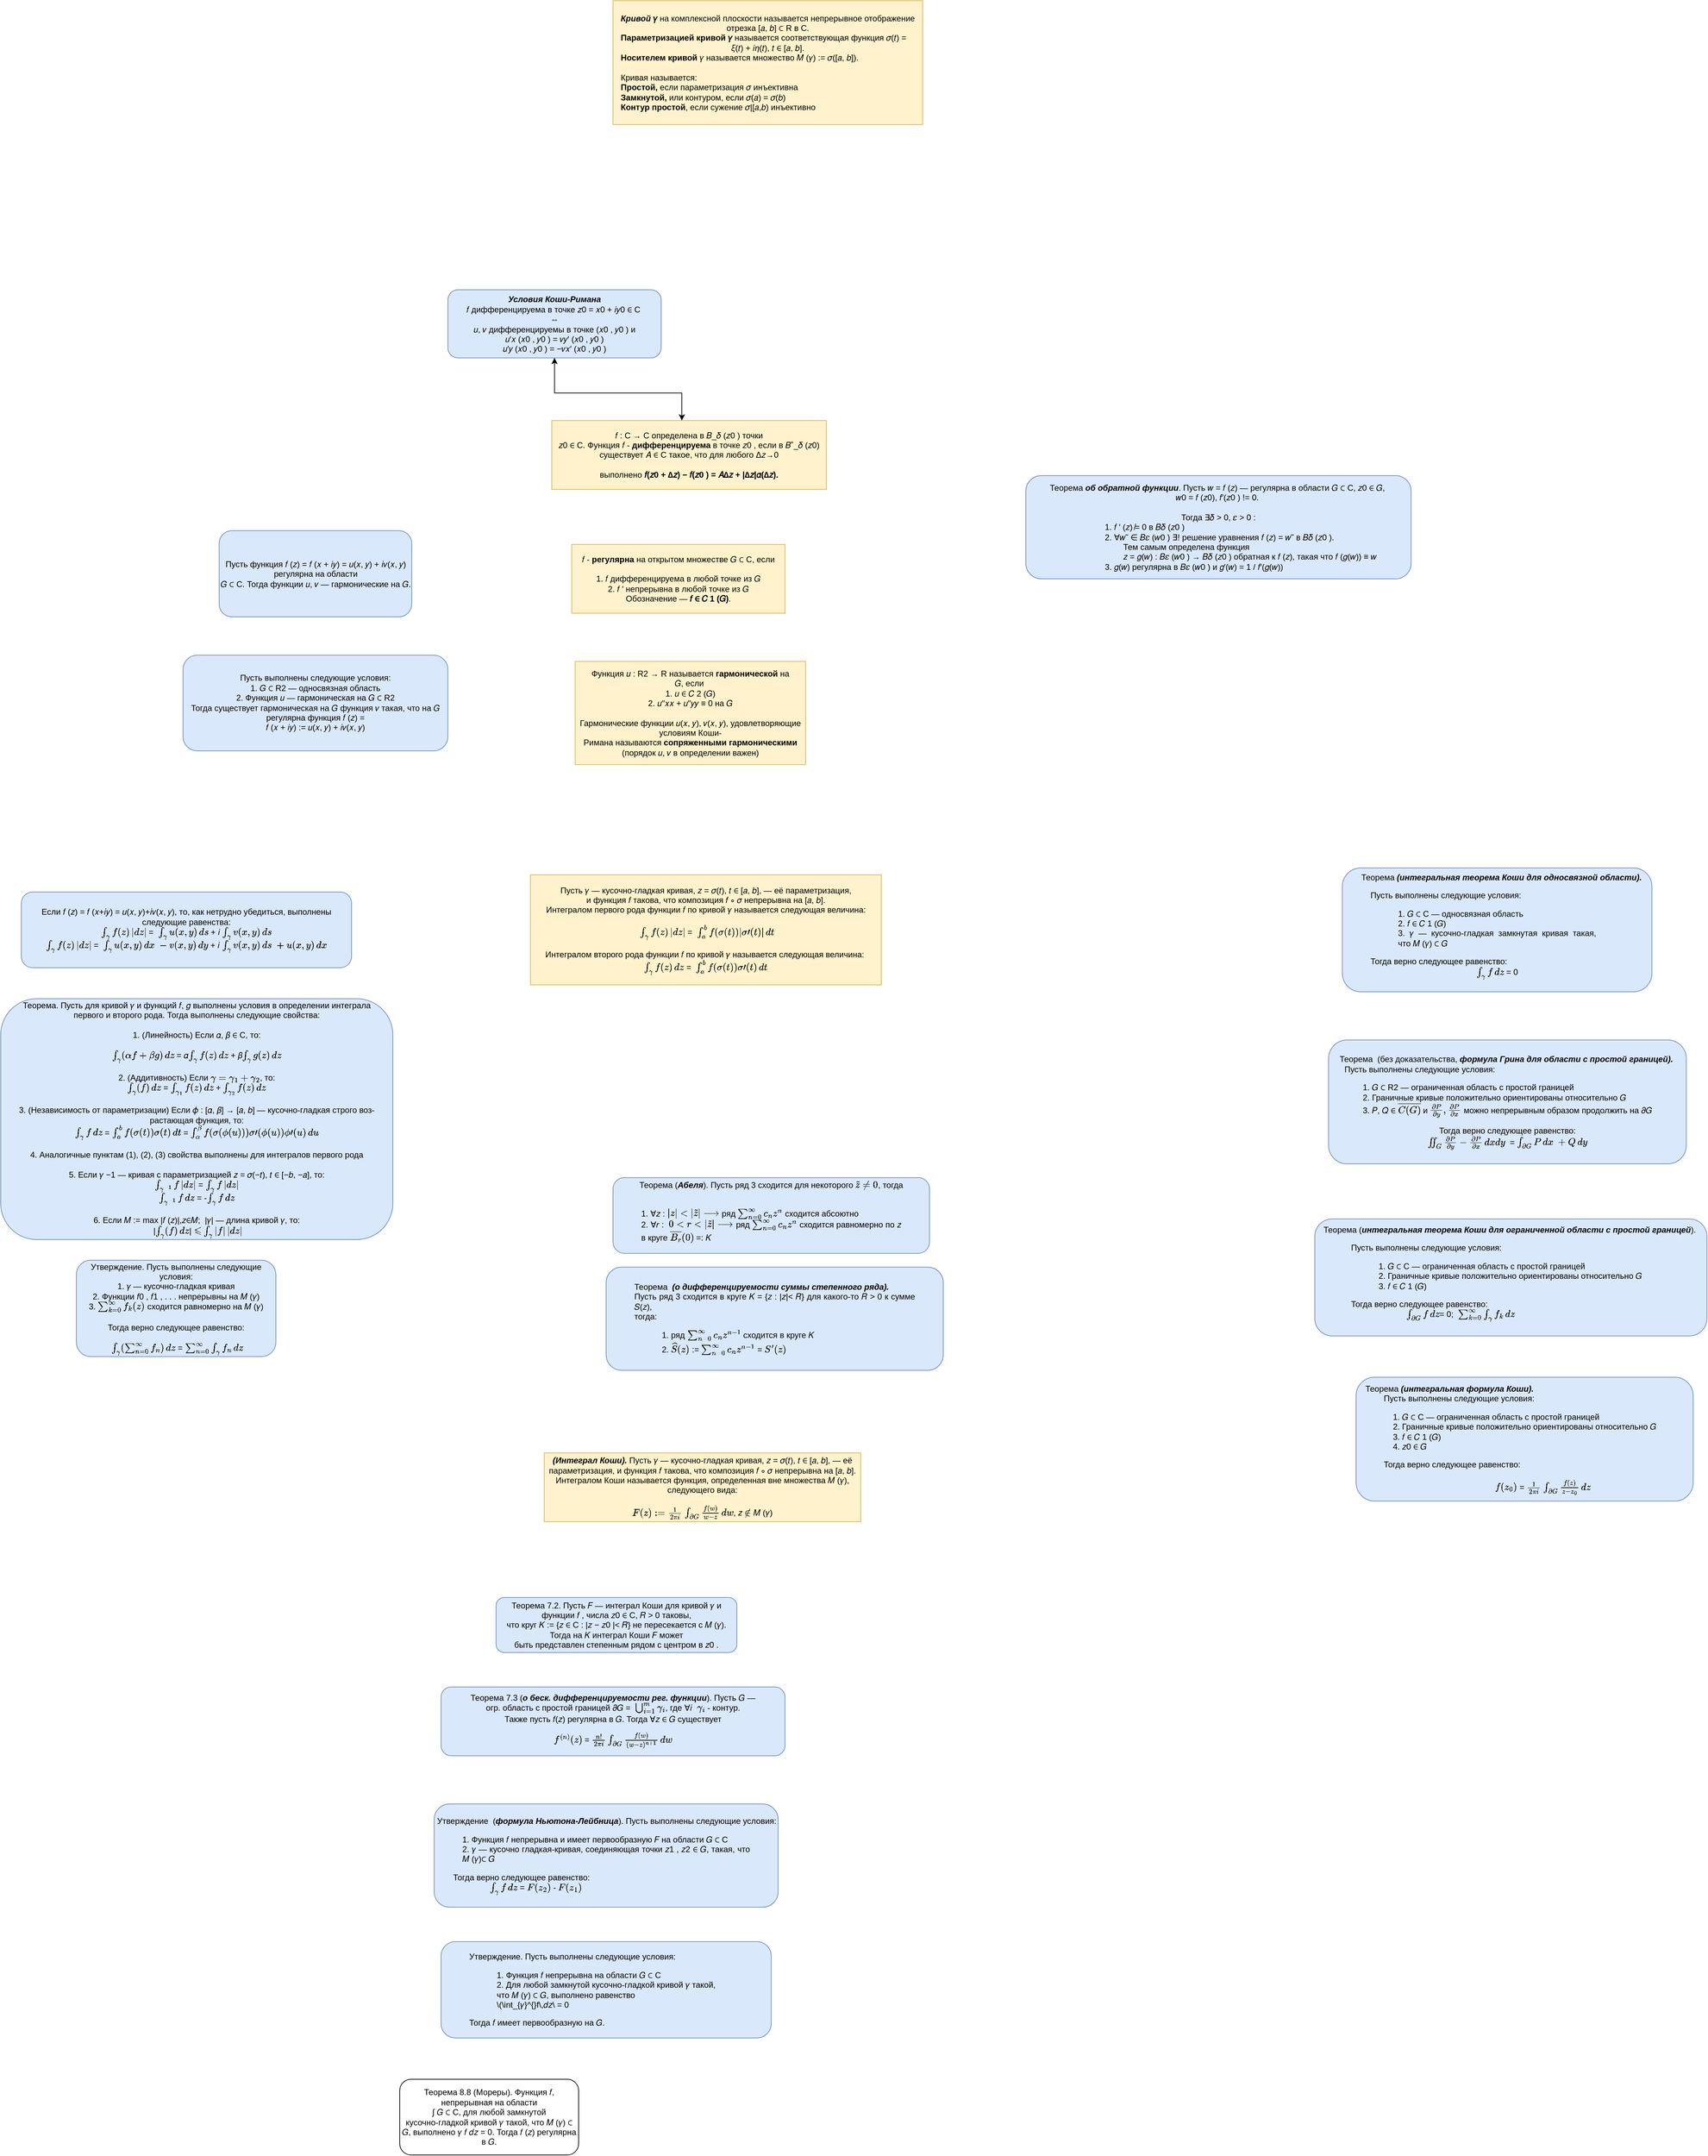 <mxfile version="22.1.18" type="device">
  <diagram name="Page-1" id="GwrviDIOhBFQteOkZUC9">
    <mxGraphModel dx="5615" dy="3985" grid="1" gridSize="10" guides="0" tooltips="1" connect="1" arrows="1" fold="1" page="0" pageScale="1" pageWidth="850" pageHeight="1100" math="1" shadow="0">
      <root>
        <mxCell id="0" />
        <mxCell id="1" parent="0" />
        <mxCell id="6nB1oudf6yaDWqm7sy5U-1" value="𝑓 : C → C определена в 𝐵_𝛿 (𝑧0 ) точки&lt;div&gt;𝑧0 ∈ C. Функция 𝑓 - &lt;b&gt;дифференцируема&lt;/b&gt; в точке 𝑧0 , если в 𝐵˚_𝛿 (𝑧0) существует 𝐴 ∈ C такое, что для любого Δ𝑧→0&lt;/div&gt;&lt;div&gt;&lt;br&gt;&lt;/div&gt;&lt;div&gt;выполнено &lt;b&gt;𝑓(𝑧0 + ∆𝑧) − 𝑓(𝑧0 ) = 𝐴∆𝑧 + |∆𝑧|𝛼(∆𝑧).&lt;/b&gt;&lt;br&gt;&lt;/div&gt;" style="rounded=0;whiteSpace=wrap;html=1;fillColor=#fff2cc;strokeColor=#d6b656;" parent="1" vertex="1">
          <mxGeometry x="-349" y="-150" width="399" height="100" as="geometry" />
        </mxCell>
        <mxCell id="6nB1oudf6yaDWqm7sy5U-4" value="&lt;div&gt;&lt;b&gt;&lt;i&gt;Условия Коши-Римана&lt;/i&gt;&lt;/b&gt;&lt;br&gt;&lt;/div&gt;&lt;div&gt;𝑓 дифференцируема в точке 𝑧0 = 𝑥0 + 𝑖𝑦0 ∈ C&amp;nbsp;&lt;/div&gt;&lt;div&gt;⇔&lt;br&gt;&lt;/div&gt;&lt;div&gt;𝑢, 𝑣 дифференцируемы в точке (𝑥0 , 𝑦0 ) и&lt;/div&gt;𝑢′𝑥 (𝑥0 , 𝑦0 ) = 𝑣𝑦′ (𝑥0 , 𝑦0 )&lt;br&gt;𝑢′𝑦 (𝑥0 , 𝑦0 ) = −𝑣𝑥′ (𝑥0 , 𝑦0 )" style="rounded=1;whiteSpace=wrap;html=1;fillColor=#dae8fc;strokeColor=#6c8ebf;" parent="1" vertex="1">
          <mxGeometry x="-500" y="-340" width="310" height="99" as="geometry" />
        </mxCell>
        <mxCell id="6nB1oudf6yaDWqm7sy5U-5" value="" style="endArrow=classic;startArrow=classic;html=1;rounded=0;exitX=0.5;exitY=1;exitDx=0;exitDy=0;" parent="1" source="6nB1oudf6yaDWqm7sy5U-4" edge="1">
          <mxGeometry width="100" height="100" relative="1" as="geometry">
            <mxPoint x="-370" y="-120" as="sourcePoint" />
            <mxPoint x="-160" y="-150" as="targetPoint" />
            <Array as="points">
              <mxPoint x="-345" y="-190" />
              <mxPoint x="-160" y="-190" />
            </Array>
          </mxGeometry>
        </mxCell>
        <mxCell id="6nB1oudf6yaDWqm7sy5U-6" value="&lt;div&gt;𝑓 - &lt;b&gt;регулярна&lt;/b&gt; на открытом множестве 𝐺 ⊂ C, если&lt;/div&gt;&lt;br&gt;1. 𝑓 дифференцируема в любой точке из 𝐺&lt;br&gt;2. 𝑓 ′ непрерывна в любой точке из 𝐺&lt;br&gt;Обозначение — &lt;b&gt;𝑓 ∈ 𝐶 1 (𝐺)&lt;/b&gt;." style="rounded=0;whiteSpace=wrap;html=1;fillColor=#fff2cc;strokeColor=#d6b656;align=center;" parent="1" vertex="1">
          <mxGeometry x="-320" y="30" width="310" height="100" as="geometry" />
        </mxCell>
        <mxCell id="6nB1oudf6yaDWqm7sy5U-7" value="Функция 𝑢 : R2 → R называется &lt;b&gt;гармонической&lt;/b&gt; на&lt;br&gt;&lt;div&gt;𝐺, если&amp;nbsp;&lt;/div&gt;&lt;div&gt;1. 𝑢 ∈ 𝐶 2 (𝐺)&lt;/div&gt;&lt;div&gt;2. 𝑢′′𝑥𝑥 + 𝑢′′𝑦𝑦 ≡ 0 на 𝐺&lt;/div&gt;&lt;div&gt;&lt;br&gt;&lt;/div&gt;&lt;div&gt;Гармонические функции 𝑢(𝑥, 𝑦), 𝑣(𝑥, 𝑦), удовлетворяющие условиям Коши-&lt;br&gt;Римана называются &lt;b&gt;сопряженными гармоническими&lt;/b&gt; (порядок 𝑢, 𝑣 в определении важен)&lt;br&gt;&lt;/div&gt;" style="rounded=0;whiteSpace=wrap;html=1;fillColor=#fff2cc;strokeColor=#d6b656;" parent="1" vertex="1">
          <mxGeometry x="-315" y="200" width="335" height="150" as="geometry" />
        </mxCell>
        <mxCell id="6nB1oudf6yaDWqm7sy5U-18" value="" style="group" parent="1" vertex="1" connectable="0">
          <mxGeometry x="-885" y="10" width="385" height="320" as="geometry" />
        </mxCell>
        <mxCell id="6nB1oudf6yaDWqm7sy5U-8" value="Пусть функция 𝑓 (𝑧) = 𝑓 (𝑥 + 𝑖𝑦) = 𝑢(𝑥, 𝑦) + 𝑖𝑣(𝑥, 𝑦) регулярна на области&lt;br&gt;𝐺 ⊂ C. Тогда функции 𝑢, 𝑣 — гармонические на 𝐺." style="rounded=1;whiteSpace=wrap;html=1;fillColor=#dae8fc;strokeColor=#6c8ebf;" parent="6nB1oudf6yaDWqm7sy5U-18" vertex="1">
          <mxGeometry x="52.5" width="280" height="125.217" as="geometry" />
        </mxCell>
        <mxCell id="6nB1oudf6yaDWqm7sy5U-14" value="Пусть выполнены следующие условия:&lt;br&gt;1. 𝐺 ⊂ R2 — односвязная область&lt;br&gt;2. Функция 𝑢 — гармоническая на 𝐺 ⊂ R2&lt;br&gt;Тогда существует гармоническая на 𝐺 функция 𝑣 такая, что на 𝐺 регулярна функция 𝑓 (𝑧) =&lt;br&gt;𝑓 (𝑥 + 𝑖𝑦) := 𝑢(𝑥, 𝑦) + 𝑖𝑣(𝑥, 𝑦)" style="rounded=1;whiteSpace=wrap;html=1;fillColor=#dae8fc;strokeColor=#6c8ebf;" parent="6nB1oudf6yaDWqm7sy5U-18" vertex="1">
          <mxGeometry y="180.87" width="385" height="139.13" as="geometry" />
        </mxCell>
        <mxCell id="6nB1oudf6yaDWqm7sy5U-20" value="&lt;div&gt;Теорема&lt;i&gt;&lt;b&gt; об обратной функции&lt;/b&gt;&lt;/i&gt;. Пусть 𝑤 = 𝑓 (𝑧) — регулярна в области 𝐺 ⊂ C, 𝑧0 ∈ 𝐺,&amp;nbsp;&lt;/div&gt;&lt;div&gt;𝑤0 = 𝑓 (𝑧0), 𝑓′(𝑧0 ) != 0.&amp;nbsp;&lt;/div&gt;&lt;div&gt;&lt;br&gt;&lt;/div&gt;&lt;div&gt;Тогда ∃𝛿 &amp;gt; 0, 𝜀 &amp;gt; 0 :&lt;/div&gt;&lt;div align=&quot;left&quot;&gt;&lt;span style=&quot;white-space: pre;&quot;&gt;&#x9;&lt;/span&gt;&lt;span style=&quot;white-space: pre;&quot;&gt;&#x9;&lt;/span&gt;&lt;span style=&quot;white-space: pre;&quot;&gt;&#x9;&lt;/span&gt;1. 𝑓 ′ (𝑧) ̸= 0 в 𝐵𝛿 (𝑧0 )&lt;br&gt;&lt;/div&gt;&lt;div align=&quot;left&quot;&gt;&lt;span style=&quot;white-space: pre;&quot;&gt;&#x9;&lt;/span&gt;&lt;span style=&quot;white-space: pre;&quot;&gt;&#x9;&lt;/span&gt;&lt;span style=&quot;white-space: pre;&quot;&gt;&#x9;&lt;/span&gt;2. ∀𝑤˜ ∈ 𝐵𝜀 (𝑤0 ) ∃! решение уравнения 𝑓 (𝑧) = 𝑤˜ в 𝐵𝛿 (𝑧0 ).&amp;nbsp;&lt;/div&gt;&lt;div align=&quot;left&quot;&gt;&lt;span style=&quot;white-space: pre;&quot;&gt;&#x9;&lt;/span&gt;&lt;span style=&quot;white-space: pre;&quot;&gt;&#x9;&lt;/span&gt;&lt;span style=&quot;white-space: pre;&quot;&gt;&#x9;&lt;/span&gt;&lt;span style=&quot;white-space: pre;&quot;&gt;&#x9;&lt;/span&gt;Тем самым определена функция&lt;/div&gt;&lt;div align=&quot;left&quot;&gt;&lt;span style=&quot;white-space: pre;&quot;&gt;&#x9;&lt;/span&gt;&lt;span style=&quot;white-space: pre;&quot;&gt;&#x9;&lt;/span&gt;&lt;span style=&quot;white-space: pre;&quot;&gt;&#x9;&lt;/span&gt;&lt;span style=&quot;white-space: pre;&quot;&gt;&#x9;&lt;/span&gt;𝑧 = 𝑔(𝑤) : 𝐵𝜀 (𝑤0 ) → 𝐵𝛿 (𝑧0 ) обратная к 𝑓 (𝑧), такая что 𝑓 (𝑔(𝑤)) ≡ 𝑤&lt;br&gt;&lt;span style=&quot;white-space: pre;&quot;&gt;&#x9;&lt;/span&gt;&lt;span style=&quot;white-space: pre;&quot;&gt;&#x9;&lt;/span&gt;&lt;span style=&quot;white-space: pre;&quot;&gt;&#x9;&lt;/span&gt;3. 𝑔(𝑤) регулярна в 𝐵𝜀 (𝑤0 ) и 𝑔′(𝑤) = 1 / 𝑓′(𝑔(𝑤))&lt;/div&gt;" style="rounded=1;whiteSpace=wrap;html=1;fillColor=#dae8fc;strokeColor=#6c8ebf;" parent="1" vertex="1">
          <mxGeometry x="340" y="-70" width="560" height="150" as="geometry" />
        </mxCell>
        <mxCell id="6nB1oudf6yaDWqm7sy5U-22" value="&lt;i&gt;&lt;b&gt;Кривой&lt;/b&gt;&lt;/i&gt;&lt;b&gt; 𝛾&lt;/b&gt; на комплексной плоскости называется непрерывное отображение&lt;br&gt;&lt;div&gt;отрезка [𝑎, 𝑏] ⊂ R в C.&lt;/div&gt;&lt;div align=&quot;left&quot;&gt;&lt;b&gt;Параметризацией кривой&lt;/b&gt;&lt;b&gt; 𝛾&lt;/b&gt; называется соответствующая функция 𝜎(𝑡) =&lt;/div&gt;𝜉(𝑡) + 𝑖𝜂(𝑡), 𝑡 ∈ [𝑎, 𝑏].&lt;br&gt;&lt;div align=&quot;left&quot;&gt;&lt;b&gt;Носителем кривой&lt;/b&gt; 𝛾 называется множество 𝑀 (𝛾) := 𝜎([𝑎, 𝑏]).&lt;/div&gt;&lt;div align=&quot;left&quot;&gt;&lt;br&gt;&lt;/div&gt;&lt;div align=&quot;left&quot;&gt;Кривая называется:&lt;/div&gt;&lt;div align=&quot;left&quot;&gt;&lt;b&gt;Простой,&lt;/b&gt; если параметризация 𝜎 инъективна&lt;br&gt;&lt;b&gt;Замкнутой,&lt;/b&gt; или контуром, если 𝜎(𝑎) = 𝜎(𝑏)&lt;br&gt;&lt;b&gt;Контур простой&lt;/b&gt;, если сужение 𝜎|[𝑎,𝑏) инъективно&lt;br&gt;&lt;/div&gt;" style="rounded=0;whiteSpace=wrap;html=1;fillColor=#fff2cc;strokeColor=#d6b656;" parent="1" vertex="1">
          <mxGeometry x="-260" y="-760" width="450" height="180" as="geometry" />
        </mxCell>
        <mxCell id="u71bNxXUsY2nvEHPYwLb-1" value="Пусть 𝛾 — кусочно-гладкая кривая, 𝑧 = 𝜎(𝑡), 𝑡 ∈ [𝑎, 𝑏], — её параметризация,&lt;br&gt;и функция 𝑓 такова, что композиция 𝑓 ∘ 𝜎 непрерывна на [𝑎, 𝑏].&lt;br&gt;Интегралом первого рода функции 𝑓 по кривой 𝛾 называется следующая величина:&lt;br&gt;&lt;div&gt;&lt;br&gt;&lt;/div&gt;&lt;div&gt;&amp;nbsp;\(\int_{𝛾}^{}𝑓 (𝑧)\,|𝑑𝑧|\) =&amp;nbsp; \(\int_{a}^{b} 𝑓(𝜎(𝑡)) |𝜎 ′ (𝑡)| \,𝑑𝑡\)&lt;br&gt;&lt;br&gt;Интегралом второго рода функции 𝑓 по кривой 𝛾 называется следующая величина:&amp;nbsp;&lt;/div&gt;&lt;div&gt;\(\int_{𝛾}^{}𝑓 (𝑧)\,𝑑𝑧\) =&amp;nbsp; \(\int_{a}^{b} 𝑓(𝜎(𝑡)) 𝜎 ′ (𝑡) \,𝑑𝑡\)&lt;/div&gt;" style="rounded=0;whiteSpace=wrap;html=1;fillColor=#fff2cc;strokeColor=#d6b656;" parent="1" vertex="1">
          <mxGeometry x="-380" y="510" width="510" height="160" as="geometry" />
        </mxCell>
        <mxCell id="u71bNxXUsY2nvEHPYwLb-5" value="Если 𝑓 (𝑧) = 𝑓 (𝑥+𝑖𝑦) = 𝑢(𝑥, 𝑦)+𝑖𝑣(𝑥, 𝑦), то, как нетрудно убедиться, выполнены&lt;br&gt;следующие равенства:&lt;br&gt;&lt;div&gt;\(\int_{𝛾}^{}𝑓 (𝑧)\,|𝑑𝑧|\) =&amp;nbsp; \(\int_{𝛾}^{} 𝑢(𝑥, 𝑦)\,𝑑s\) + 𝑖 \(\int_{𝛾}^{}&amp;nbsp;𝑣(𝑥, 𝑦)\,𝑑s\) &lt;br&gt;&lt;/div&gt;&lt;div&gt;\(\int_{𝛾}^{}𝑓 (𝑧)\,|𝑑𝑧|\) =&amp;nbsp; \(\int_{𝛾}^{} 𝑢(𝑥, 𝑦)\,𝑑x\&amp;nbsp; - 𝑣(𝑥, 𝑦)\,𝑑y\) + 𝑖 \(\int_{𝛾}^{}&amp;nbsp;𝑣(𝑥, 𝑦)\,𝑑s\ + 𝑢(𝑥, 𝑦)\,𝑑x\) &lt;/div&gt;" style="rounded=1;whiteSpace=wrap;html=1;fillColor=#dae8fc;strokeColor=#6c8ebf;" parent="1" vertex="1">
          <mxGeometry x="-1120" y="535" width="480" height="110" as="geometry" />
        </mxCell>
        <mxCell id="u71bNxXUsY2nvEHPYwLb-8" value="Теорема. Пусть для кривой 𝛾 и функций 𝑓, 𝑔 выполнены условия в определении интеграла&lt;br&gt;&lt;div&gt;первого и второго рода. Тогда выполнены следующие свойства:&lt;/div&gt;&lt;div&gt;&lt;br&gt;&lt;/div&gt;1. (Линейность) Если 𝛼, 𝛽 ∈ C, то:&lt;br&gt;&lt;div&gt;&lt;br&gt;&lt;/div&gt;&lt;div&gt;&lt;div&gt;\(\int_{𝛾}^{}(𝛼𝑓 + 𝛽𝑔)\,𝑑𝑧\) = 𝛼\(\int_{𝛾}^{}𝑓 (𝑧)\,𝑑𝑧\) + 𝛽\(\int_{𝛾}^{}g (𝑧)\,𝑑𝑧\)&lt;/div&gt;&lt;/div&gt;&lt;div&gt;&lt;br&gt;&lt;/div&gt;&lt;div&gt;2. (Аддитивность) Если \(𝛾 = 𝛾_1 + 𝛾_2 \), то:&lt;/div&gt;&lt;div&gt;\(\int_{𝛾}^{}(f)\,𝑑𝑧\) = \(\int_{𝛾_1}^{}𝑓 (𝑧)\,𝑑𝑧\) + \(\int_{𝛾_2}^{}f (𝑧)\,𝑑𝑧\)&lt;/div&gt;&lt;div&gt;&lt;br&gt;&lt;/div&gt;3. (Независимость от параметризации) Если 𝜙 : [𝛼, 𝛽] → [𝑎, 𝑏] — кусочно-гладкая строго воз-&lt;br&gt;растающая функция, то:&lt;br&gt;\(\int_{𝛾}^{}f\,𝑑𝑧\) = \(\int_{a}^{b}𝑓 (𝜎(𝑡))𝜎 (𝑡)\,𝑑t\) = \(\int_{𝛼}^{𝛽}𝑓 (𝜎(𝜙(𝑢)))𝜎 ′ (𝜙(𝑢))𝜙′ (𝑢)\,𝑑u\)&lt;br&gt;&lt;br&gt;&lt;div&gt;4. Аналогичные пунктам (1), (2), (3) свойства выполнены для интегралов первого рода&lt;/div&gt;&lt;div&gt;&lt;br&gt;&lt;/div&gt;5. Если 𝛾 −1 — кривая с параметризацией 𝑧 = 𝜎(−𝑡), 𝑡 ∈ [−𝑏, −𝑎], то:&lt;br&gt;&lt;div&gt;\(\int_{𝛾^{-1}}^{}f\,|𝑑𝑧|\) = \(\int_{𝛾}^{}𝑓\,|𝑑𝑧|\)&lt;/div&gt;&lt;div&gt;\(\int_{𝛾^{-1}}^{}f\,𝑑𝑧\) = -\(\int_{𝛾}^{}𝑓\,𝑑𝑧\)&lt;/div&gt;&lt;div&gt;&lt;br&gt;&lt;/div&gt;6. Если 𝑀 := max |𝑓 (𝑧)|,𝑧∈𝑀;&amp;nbsp; |𝛾| — длина кривой 𝛾, то:&lt;br&gt;&amp;nbsp;|\(\int_{𝛾}^{}(f)\,𝑑𝑧\)| \(\leqslant\) \(\int_{𝛾}^{}|𝑓|\,|𝑑𝑧|\)" style="rounded=1;whiteSpace=wrap;html=1;fillColor=#dae8fc;strokeColor=#6c8ebf;" parent="1" vertex="1">
          <mxGeometry x="-1150" y="690" width="570" height="350" as="geometry" />
        </mxCell>
        <mxCell id="u71bNxXUsY2nvEHPYwLb-10" value="&lt;div&gt;Утверждение. Пусть выполнены следующие условия:&lt;/div&gt;1. 𝛾 — кусочно-гладкая кривая&lt;br&gt;&lt;div&gt;2. Функции 𝑓0 , 𝑓1 , . . . непрерывны на 𝑀 (𝛾)&lt;/div&gt;&lt;div&gt;3. \(\sum_{k=0}^{\infty}𝑓_𝑘 (𝑧)\) сходится равномерно на 𝑀 (𝛾)&lt;/div&gt;&lt;br&gt;&lt;div&gt;Тогда верно следующее равенство:&lt;/div&gt;&lt;div&gt;&lt;br&gt;&lt;/div&gt;&lt;div&gt;&amp;nbsp;\(\int_{𝛾}^{}(\sum_{n=0}^{\infty}𝑓_n)\,𝑑𝑧\) = \(\sum_{n=0}^{\infty}\int_{𝛾}^{}𝑓_n\,𝑑𝑧\)&lt;/div&gt;" style="rounded=1;whiteSpace=wrap;html=1;fillColor=#dae8fc;strokeColor=#6c8ebf;" parent="1" vertex="1">
          <mxGeometry x="-1040" y="1070" width="290" height="140" as="geometry" />
        </mxCell>
        <mxCell id="u71bNxXUsY2nvEHPYwLb-12" value="&lt;div align=&quot;justify&quot;&gt;&lt;span style=&quot;white-space: pre;&quot;&gt;&#x9;&lt;/span&gt;Теорема &lt;i&gt;&lt;b&gt;(интегральная теорема Коши для односвязной области).&lt;/b&gt;&lt;/i&gt;&amp;nbsp;&lt;/div&gt;&lt;blockquote&gt;&lt;div align=&quot;justify&quot;&gt;Пусть выполнены следующие условия:&lt;/div&gt;&lt;blockquote&gt;&lt;div align=&quot;justify&quot;&gt;&lt;div&gt;1. 𝐺 ⊂ C — односвязная область&lt;br&gt;2. 𝑓 ∈ 𝐶 1 (𝐺)&lt;br&gt;3. 𝛾 — кусочно-гладкая замкнутая кривая такая, что 𝑀 (𝛾) ⊂ 𝐺&lt;br&gt;&lt;/div&gt;&lt;/div&gt;&lt;/blockquote&gt;&lt;div align=&quot;justify&quot;&gt;Тогда верно следующее равенство:&amp;nbsp;&lt;/div&gt;&lt;div align=&quot;center&quot;&gt;\(\int_{𝛾}^{}𝑓\,𝑑𝑧\) = 0&lt;/div&gt;&lt;/blockquote&gt;" style="rounded=1;whiteSpace=wrap;html=1;fillColor=#dae8fc;strokeColor=#6c8ebf;" parent="1" vertex="1">
          <mxGeometry x="800" y="500" width="450" height="180" as="geometry" />
        </mxCell>
        <mxCell id="u71bNxXUsY2nvEHPYwLb-14" value="&lt;div&gt;Теорема&amp;nbsp; (без доказательства,&lt;i&gt;&lt;b&gt; формула Грина для области с простой границей).&lt;/b&gt;&lt;/i&gt;&amp;nbsp;&lt;/div&gt;&lt;div align=&quot;justify&quot;&gt;&lt;span style=&quot;&quot;&gt;&lt;span style=&quot;&quot;&gt;&amp;nbsp;&amp;nbsp;&amp;nbsp;&amp;nbsp;&lt;/span&gt;&lt;/span&gt;Пусть выполнены следующие условия:&lt;/div&gt;&lt;blockquote&gt;&lt;div align=&quot;justify&quot;&gt;1. 𝐺 ⊂ R2 — ограниченная область с простой границей&lt;br&gt;2. Граничные кривые положительно ориентированы относительно 𝐺&lt;br&gt;3. 𝑃, 𝑄 ∈ \(\overline{𝐶(𝐺)}\) и \(\frac{𝜕𝑃}{𝜕𝑦}, \frac{𝜕𝑃}{𝜕𝑥}\) можно непрерывным образом продолжить на 𝜕𝐺&lt;br&gt;&lt;/div&gt;&lt;/blockquote&gt;&lt;div&gt;Тогда верно следующее равенство:&lt;/div&gt;&lt;div&gt;\(\iint_G&amp;nbsp;\frac{𝜕𝑃}{𝜕𝑦} - \frac{𝜕𝑃}{𝜕𝑥} \,dxdy\ \) = \(\int_{𝜕𝐺} P\,dx\ + Q\,dy\)&lt;br&gt;&lt;/div&gt;" style="rounded=1;whiteSpace=wrap;html=1;fillColor=#dae8fc;strokeColor=#6c8ebf;" parent="1" vertex="1">
          <mxGeometry x="780" y="750" width="520" height="180" as="geometry" />
        </mxCell>
        <mxCell id="u71bNxXUsY2nvEHPYwLb-15" value="&lt;div&gt;Теорема (&lt;b&gt;&lt;i&gt;интегральная теорема Коши для ограниченной области с простой границей&lt;/i&gt;&lt;/b&gt;).&amp;nbsp;&lt;/div&gt;&lt;blockquote&gt;&lt;div align=&quot;justify&quot;&gt;Пусть выполнены следующие условия:&lt;/div&gt;&lt;blockquote&gt;&lt;div align=&quot;justify&quot;&gt;1. 𝐺 ⊂ C — ограниченная область с простой границей&lt;br&gt;2. Граничные кривые положительно ориентированы относительно 𝐺&lt;br&gt;3. 𝑓 ∈ 𝐶 1 (𝐺)&lt;br&gt;&lt;/div&gt;&lt;/blockquote&gt;&lt;/blockquote&gt;&lt;blockquote&gt;&lt;div align=&quot;justify&quot;&gt;Тогда верно следующее равенство:&lt;/div&gt;&lt;div align=&quot;justify&quot;&gt;&lt;span style=&quot;white-space: pre;&quot;&gt;&#x9;&lt;/span&gt;&lt;span style=&quot;white-space: pre;&quot;&gt;&#x9;&lt;/span&gt;&lt;span style=&quot;white-space: pre;&quot;&gt;&#x9;&lt;/span&gt;\(\int_{𝜕𝐺} f\,dz\)= 0;&amp;nbsp; \(\sum_{k=0}^{\infty}\int_{𝛾}^{}𝑓_k\,𝑑𝑧\) &lt;br&gt;&lt;/div&gt;&lt;/blockquote&gt;" style="rounded=1;whiteSpace=wrap;html=1;fillColor=#dae8fc;strokeColor=#6c8ebf;" parent="1" vertex="1">
          <mxGeometry x="760" y="1010" width="570" height="170" as="geometry" />
        </mxCell>
        <mxCell id="u71bNxXUsY2nvEHPYwLb-16" value="&lt;div align=&quot;justify&quot;&gt;Теорема&lt;i&gt;&lt;b&gt; (интегральная формула Коши).&lt;/b&gt;&lt;/i&gt;&amp;nbsp;&lt;/div&gt;&lt;div align=&quot;justify&quot;&gt;&lt;span style=&quot;&quot;&gt;&lt;span style=&quot;&quot;&gt;&amp;nbsp;&amp;nbsp;&amp;nbsp;&amp;nbsp;&lt;span style=&quot;white-space: pre;&quot;&gt;&#x9;&lt;/span&gt;&lt;/span&gt;&lt;/span&gt;Пусть выполнены следующие условия:&lt;/div&gt;&lt;blockquote&gt;&lt;div align=&quot;justify&quot;&gt;1. 𝐺 ⊂ C — ограниченная область с простой границей&lt;br&gt;2. Граничные кривые положительно ориентированы относительно 𝐺&lt;br&gt;3. 𝑓 ∈ 𝐶 1 (𝐺)&lt;br&gt;&lt;/div&gt;&lt;div align=&quot;justify&quot;&gt;4. 𝑧0 ∈ 𝐺&lt;br&gt;&lt;/div&gt;&lt;/blockquote&gt;&lt;div align=&quot;justify&quot;&gt;&lt;span style=&quot;&quot;&gt;&lt;span style=&quot;&quot;&gt;&amp;nbsp;&amp;nbsp;&amp;nbsp;&amp;nbsp;&lt;/span&gt;&lt;/span&gt;&lt;span style=&quot;white-space: pre;&quot;&gt;&#x9;&lt;/span&gt;Тогда верно следующее равенство:&lt;/div&gt;&lt;div align=&quot;justify&quot;&gt;&lt;br&gt;&lt;/div&gt;&lt;div align=&quot;center&quot;&gt;&amp;nbsp;&lt;span style=&quot;white-space: pre;&quot;&gt;&#x9;&lt;/span&gt;&lt;span style=&quot;white-space: pre;&quot;&gt;&#x9;&lt;/span&gt;\(f(z_0)\) = \(\frac{1}{2\pi i}\) \(\int_{𝜕𝐺} \frac{f(z)}{z-z_0}\,dz\)&lt;/div&gt;" style="rounded=1;whiteSpace=wrap;html=1;fillColor=#dae8fc;strokeColor=#6c8ebf;" parent="1" vertex="1">
          <mxGeometry x="820" y="1240" width="490" height="180" as="geometry" />
        </mxCell>
        <mxCell id="u71bNxXUsY2nvEHPYwLb-17" value="Теорема (&lt;i&gt;&lt;b&gt;Абеля&lt;/b&gt;&lt;/i&gt;). Пусть ряд 3 сходится для некоторого \(\widetilde{z} \neq&amp;nbsp; 0\), тогда&lt;br&gt;&lt;blockquote&gt;&amp;nbsp; &lt;br&gt;&lt;div align=&quot;justify&quot;&gt;1. ∀𝑧 : \( |𝑧|&amp;lt;|\widetilde{z}| \longrightarrow\) ряд \(\sum_{n=0}^{\infty}c_n z^n\) сходится абсоютно&lt;br&gt;2. ∀𝑟 :&amp;nbsp; \(0 &amp;lt; r &amp;lt; |\widetilde{z}| \longrightarrow\) ряд \(\sum_{n=0}^{\infty}c_n z^n\) сходится равномерно по 𝑧 в круге \(\overline{B_r}(0)\) =: 𝐾&lt;/div&gt;&lt;/blockquote&gt;" style="rounded=1;whiteSpace=wrap;html=1;fillColor=#dae8fc;strokeColor=#6c8ebf;" parent="1" vertex="1">
          <mxGeometry x="-260" y="950" width="460" height="110" as="geometry" />
        </mxCell>
        <mxCell id="u71bNxXUsY2nvEHPYwLb-18" value="&lt;blockquote&gt;&lt;div align=&quot;justify&quot;&gt;Теорема&amp;nbsp; &lt;i&gt;&lt;b&gt;(о дифференцируемости суммы степенного ряда).&lt;/b&gt;&lt;/i&gt; &lt;span style=&quot;white-space: pre;&quot;&gt;&#x9;&lt;/span&gt;&lt;br&gt;&lt;/div&gt;&lt;div align=&quot;justify&quot;&gt;Пусть ряд 3 сходится в круге 𝐾 = {𝑧 : |𝑧|&amp;lt; 𝑅} для какого-то 𝑅 &amp;gt; 0 к сумме 𝑆(𝑧),&lt;/div&gt;&lt;div align=&quot;justify&quot;&gt;тогдa:&lt;/div&gt;&lt;blockquote&gt;&lt;div align=&quot;justify&quot;&gt;1. ряд \(\sum_{n=0}^{\infty}c_n z^{n-1}\) сходится в круге 𝐾&lt;/div&gt;&lt;div align=&quot;justify&quot;&gt;2. \( \widehat{S}(𝑧)\) := \(\sum_{n=0}^{\infty}c_n z^{n-1}\) = \(S&#39;(z)\)&lt;br&gt;&lt;/div&gt;&lt;/blockquote&gt;&lt;/blockquote&gt;" style="rounded=1;whiteSpace=wrap;html=1;fillColor=#dae8fc;strokeColor=#6c8ebf;" parent="1" vertex="1">
          <mxGeometry x="-270" y="1080" width="490" height="150" as="geometry" />
        </mxCell>
        <mxCell id="u71bNxXUsY2nvEHPYwLb-20" value="&lt;i&gt;&lt;b&gt;(Интеграл Коши).&lt;/b&gt;&lt;/i&gt; Пусть 𝛾 — кусочно-гладкая кривая, 𝑧 = 𝜎(𝑡), 𝑡 ∈ [𝑎, 𝑏], — её&lt;br&gt;&lt;div&gt;параметризация, и функция 𝑓 такова, что композиция 𝑓 ∘ 𝜎 непрерывна на [𝑎, 𝑏]. Интегралом Коши называется функция, определенная вне множества 𝑀 (𝛾), следующего вида:&lt;/div&gt;&lt;div&gt;&lt;br&gt;&lt;/div&gt;&lt;div&gt;\(F(z) := \frac{1}{2\pi i}\) \(\int_{𝜕𝐺} \frac{f(w)}{w-z}\,dw\), 𝑧 \(\notin\) 𝑀 (𝛾)&lt;br&gt;&lt;/div&gt;" style="rounded=0;whiteSpace=wrap;html=1;fillColor=#fff2cc;strokeColor=#d6b656;" parent="1" vertex="1">
          <mxGeometry x="-360" y="1350" width="460" height="100" as="geometry" />
        </mxCell>
        <mxCell id="u71bNxXUsY2nvEHPYwLb-21" value="Теорема 7.2. Пусть 𝐹 — интеграл Коши для кривой 𝛾 и функции 𝑓 , числа 𝑧0 ∈ C, 𝑅 &amp;gt; 0 таковы,&lt;br&gt;что круг 𝐾 := {𝑧 ∈ C : |𝑧 − 𝑧0 |&amp;lt; 𝑅} не пересекается с 𝑀 (𝛾). Тогда на 𝐾 интеграл Коши 𝐹 может&lt;br&gt;быть представлен степенным рядом с центром в 𝑧0 ." style="rounded=1;whiteSpace=wrap;html=1;fillColor=#dae8fc;strokeColor=#6c8ebf;" parent="1" vertex="1">
          <mxGeometry x="-430" y="1560" width="350" height="80" as="geometry" />
        </mxCell>
        <mxCell id="u71bNxXUsY2nvEHPYwLb-22" value="&lt;blockquote&gt;Теорема 7.3 (&lt;b&gt;&lt;i&gt;о беск. дифференцируемости рег. функции&lt;/i&gt;&lt;/b&gt;). Пусть 𝐺 — огр. область с простой границей 𝜕𝐺 =&amp;nbsp; \(\bigcup_{i=1}^{m} 𝛾_i \), где ∀𝑖&amp;nbsp; \(𝛾_𝑖\) - контур. &lt;br&gt;Также пусть 𝑓(𝑧) регулярна в 𝐺. Тогда ∀𝑧 ∈ 𝐺 существует&lt;/blockquote&gt;&lt;div&gt;\(f^{(n)}(z)\) = \( \frac{n!}{2\pi i} \int_{𝜕𝐺} \frac{f(w)}{(w-z)^{n+1}}\,dw\)&lt;/div&gt;&lt;div&gt;&lt;br&gt;&lt;/div&gt;" style="rounded=1;whiteSpace=wrap;html=1;fillColor=#dae8fc;strokeColor=#6c8ebf;" parent="1" vertex="1">
          <mxGeometry x="-510" y="1690" width="500" height="100" as="geometry" />
        </mxCell>
        <mxCell id="u71bNxXUsY2nvEHPYwLb-23" value="&lt;div align=&quot;justify&quot;&gt;&amp;nbsp;Утверждение&amp;nbsp; (&lt;b&gt;&lt;i&gt;формула Ньютона-Лейбница&lt;/i&gt;&lt;/b&gt;). Пусть выполнены следующие условия:&lt;br&gt;&lt;blockquote&gt;&lt;div align=&quot;justify&quot;&gt;1. Функция 𝑓 непрерывна и имеет первообразную 𝐹 на области 𝐺 ⊂ C&lt;br&gt;&lt;/div&gt;&lt;div align=&quot;justify&quot;&gt;2. 𝛾 — кусочно гладкая-кривая, соединяющая точки 𝑧1 , 𝑧2 ∈ 𝐺, такая, что 𝑀 (𝛾)⊂ 𝐺&lt;/div&gt;&lt;/blockquote&gt;&lt;/div&gt;&lt;div align=&quot;justify&quot;&gt;&lt;span style=&quot;white-space: pre;&quot;&gt;&#x9;&lt;/span&gt;Тогда верно следующее равенство:&lt;/div&gt;&lt;div align=&quot;justify&quot;&gt;&lt;span style=&quot;white-space: pre;&quot;&gt;&#x9;&lt;/span&gt;&lt;span style=&quot;white-space: pre;&quot;&gt;&#x9;&lt;span style=&quot;white-space: pre;&quot;&gt;&#x9;&lt;/span&gt;&lt;/span&gt;\(\int_{𝛾}^{}f\,𝑑𝑧\) = \(F(z_2)\) -&amp;nbsp;\(F(z_1)\) &lt;/div&gt;" style="rounded=1;whiteSpace=wrap;html=1;fillColor=#dae8fc;strokeColor=#6c8ebf;" parent="1" vertex="1">
          <mxGeometry x="-520" y="1860" width="500" height="150" as="geometry" />
        </mxCell>
        <mxCell id="u71bNxXUsY2nvEHPYwLb-25" value="&lt;blockquote&gt;&lt;div align=&quot;justify&quot;&gt;Утверждение. Пусть выполнены следующие условия:&lt;br&gt;&lt;blockquote&gt;1. Функция 𝑓 непрерывна на области 𝐺 ⊂ C&lt;br&gt;2. Для любой замкнутой кусочно-гладкой кривой 𝛾 такой, что 𝑀 (𝛾) ⊂ 𝐺, выполнено равенство&lt;br&gt;&lt;span style=&quot;&quot;&gt;&lt;/span&gt;\(\int_{𝛾}^{}f\,𝑑𝑧\ = 0&lt;br&gt;&lt;/blockquote&gt;Тогда 𝑓 имеет первообразную на 𝐺.&lt;/div&gt;&lt;/blockquote&gt;" style="rounded=1;whiteSpace=wrap;html=1;fillColor=#dae8fc;strokeColor=#6c8ebf;" parent="1" vertex="1">
          <mxGeometry x="-510" y="2060" width="480" height="140" as="geometry" />
        </mxCell>
        <mxCell id="u71bNxXUsY2nvEHPYwLb-26" value="Теорема 8.8 (Мореры). Функция 𝑓, непрерывная на области&lt;br&gt;∫︀ 𝐺 ⊂ C, для любой замкнутой&lt;br&gt;кусочно-гладкой кривой 𝛾 такой, что 𝑀 (𝛾) ⊂ 𝐺, выполнено 𝛾 𝑓 𝑑𝑧 = 0. Тогда 𝑓 (𝑧) регулярна&lt;br&gt;в 𝐺." style="rounded=1;whiteSpace=wrap;html=1;" parent="1" vertex="1">
          <mxGeometry x="-570" y="2260" width="260" height="110" as="geometry" />
        </mxCell>
      </root>
    </mxGraphModel>
  </diagram>
</mxfile>
